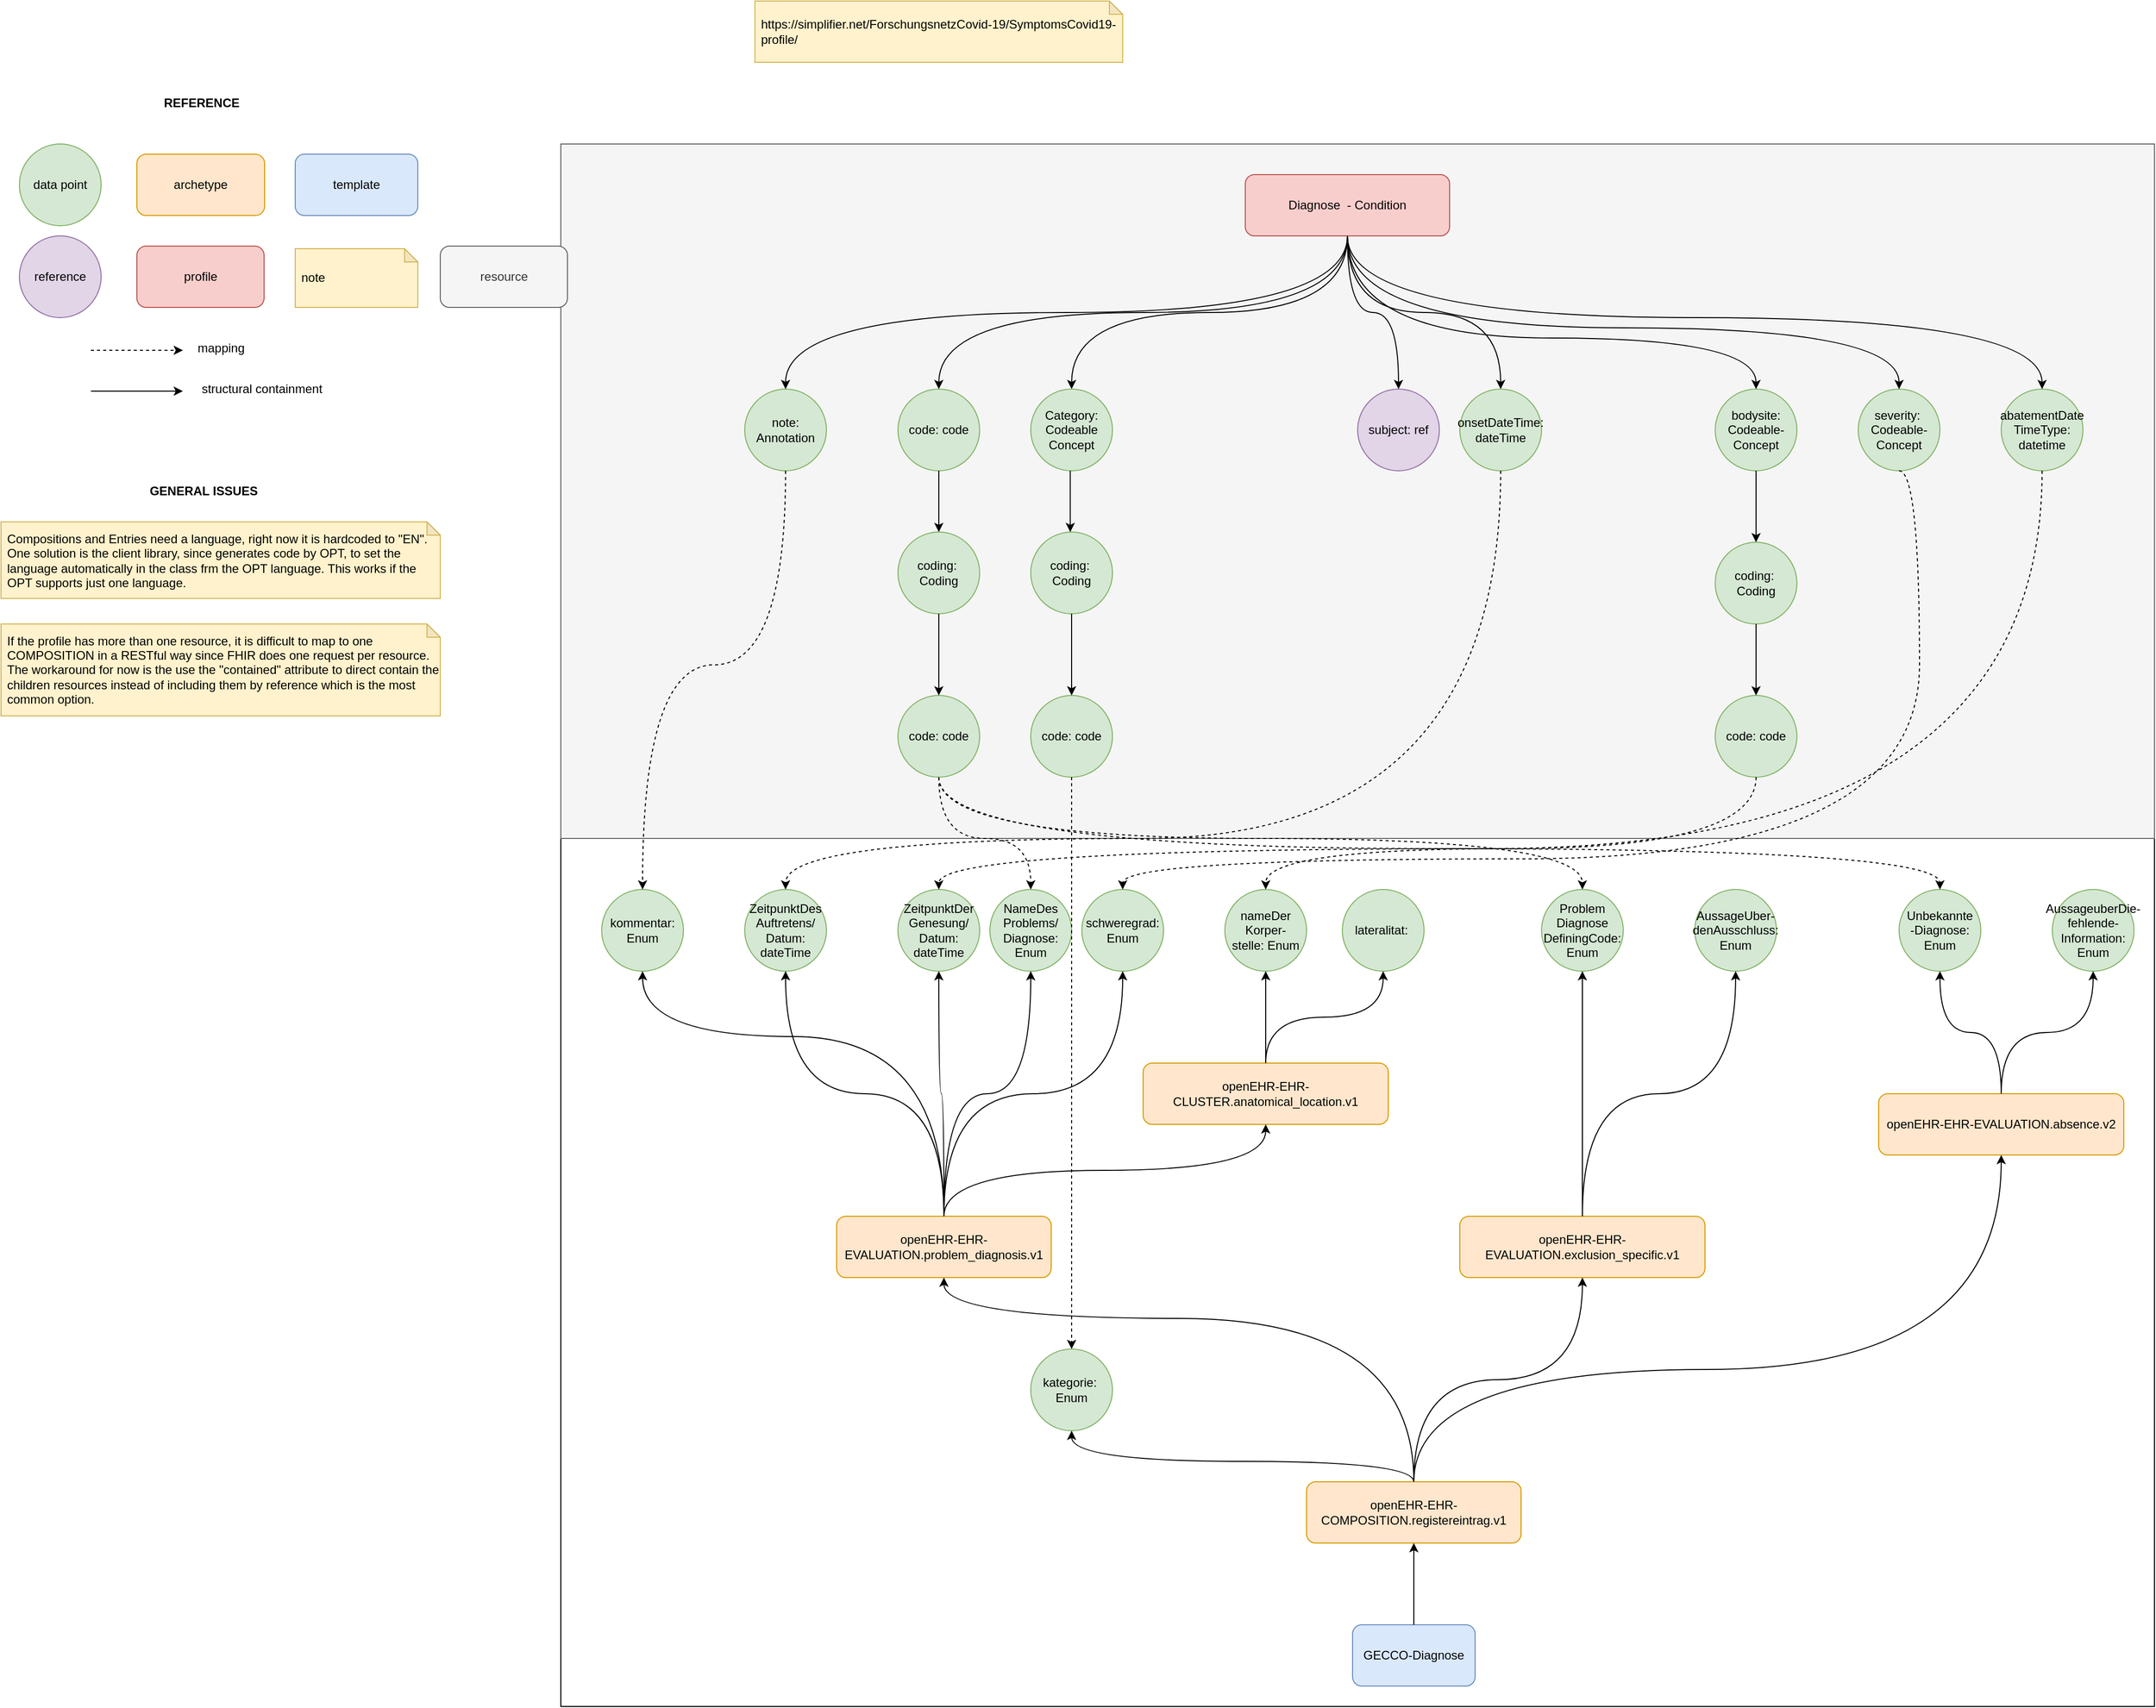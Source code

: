<mxfile version="14.4.7" type="github">
  <diagram id="NhCx6rFbv8tnw04hL108" name="Page-1">
    <mxGraphModel dx="3742" dy="883" grid="1" gridSize="10" guides="1" tooltips="1" connect="1" arrows="1" fold="1" page="1" pageScale="1" pageWidth="827" pageHeight="1169" math="0" shadow="0">
      <root>
        <mxCell id="0" />
        <mxCell id="1" parent="0" />
        <mxCell id="oCCfuD1PaS4JlQ5xVvuQ-110" value="" style="rounded=0;whiteSpace=wrap;html=1;" vertex="1" parent="1">
          <mxGeometry x="-1450" y="850" width="1560" height="850" as="geometry" />
        </mxCell>
        <mxCell id="oCCfuD1PaS4JlQ5xVvuQ-109" value="" style="rounded=0;whiteSpace=wrap;html=1;fillColor=#f5f5f5;strokeColor=#666666;fontColor=#333333;" vertex="1" parent="1">
          <mxGeometry x="-1450" y="170" width="1560" height="680" as="geometry" />
        </mxCell>
        <mxCell id="oCCfuD1PaS4JlQ5xVvuQ-1" style="edgeStyle=orthogonalEdgeStyle;curved=1;orthogonalLoop=1;jettySize=auto;html=1;exitX=0.5;exitY=1;exitDx=0;exitDy=0;strokeColor=#000000;dashed=1;" edge="1" parent="1">
          <mxGeometry relative="1" as="geometry">
            <mxPoint x="-1820" y="372" as="targetPoint" />
            <mxPoint x="-1910" y="372" as="sourcePoint" />
          </mxGeometry>
        </mxCell>
        <mxCell id="oCCfuD1PaS4JlQ5xVvuQ-2" value="mapping" style="text;html=1;align=center;verticalAlign=middle;resizable=0;points=[];autosize=1;" vertex="1" parent="1">
          <mxGeometry x="-1818" y="360" width="70" height="20" as="geometry" />
        </mxCell>
        <mxCell id="oCCfuD1PaS4JlQ5xVvuQ-3" style="edgeStyle=orthogonalEdgeStyle;curved=1;orthogonalLoop=1;jettySize=auto;html=1;exitX=0.5;exitY=1;exitDx=0;exitDy=0;strokeColor=#000000;" edge="1" parent="1">
          <mxGeometry relative="1" as="geometry">
            <mxPoint x="-1820.0" y="412" as="targetPoint" />
            <mxPoint x="-1910.0" y="412" as="sourcePoint" />
          </mxGeometry>
        </mxCell>
        <mxCell id="oCCfuD1PaS4JlQ5xVvuQ-4" value="structural containment" style="text;html=1;align=center;verticalAlign=middle;resizable=0;points=[];autosize=1;" vertex="1" parent="1">
          <mxGeometry x="-1823" y="400" width="160" height="20" as="geometry" />
        </mxCell>
        <mxCell id="oCCfuD1PaS4JlQ5xVvuQ-5" value="&lt;b&gt;GENERAL ISSUES&lt;/b&gt;" style="text;html=1;align=center;verticalAlign=middle;resizable=0;points=[];autosize=1;" vertex="1" parent="1">
          <mxGeometry x="-1870" y="500" width="140" height="20" as="geometry" />
        </mxCell>
        <mxCell id="oCCfuD1PaS4JlQ5xVvuQ-6" value="Compositions and Entries need a language, right now it is hardcoded to &quot;EN&quot;. One solution is the client library, since generates code by OPT, to set the language automatically in the class frm the OPT language. This works if the OPT supports just one language." style="shape=note;whiteSpace=wrap;html=1;backgroundOutline=1;darkOpacity=0.05;fillColor=#fff2cc;strokeColor=#d6b656;size=13;align=left;spacingLeft=4;" vertex="1" parent="1">
          <mxGeometry x="-1998" y="540" width="430" height="75" as="geometry" />
        </mxCell>
        <mxCell id="oCCfuD1PaS4JlQ5xVvuQ-7" value="If the profile has more than one resource, it is difficult to map to one COMPOSITION in a RESTful way since FHIR does one request per resource. The workaround for now is the use the &quot;contained&quot; attribute to direct contain the children resources instead of including them by reference which is the most common option." style="shape=note;whiteSpace=wrap;html=1;backgroundOutline=1;darkOpacity=0.05;fillColor=#fff2cc;strokeColor=#d6b656;size=13;align=left;spacingLeft=4;" vertex="1" parent="1">
          <mxGeometry x="-1998" y="640" width="430" height="90" as="geometry" />
        </mxCell>
        <mxCell id="oCCfuD1PaS4JlQ5xVvuQ-8" value="data point" style="ellipse;whiteSpace=wrap;html=1;aspect=fixed;fillColor=#d5e8d4;strokeColor=#82b366;" vertex="1" parent="1">
          <mxGeometry x="-1980" y="170" width="80" height="80" as="geometry" />
        </mxCell>
        <mxCell id="oCCfuD1PaS4JlQ5xVvuQ-9" value="archetype" style="rounded=1;whiteSpace=wrap;html=1;fillColor=#ffe6cc;strokeColor=#d79b00;" vertex="1" parent="1">
          <mxGeometry x="-1865" y="180" width="125" height="60" as="geometry" />
        </mxCell>
        <mxCell id="oCCfuD1PaS4JlQ5xVvuQ-10" value="template" style="rounded=1;whiteSpace=wrap;html=1;fillColor=#dae8fc;strokeColor=#6c8ebf;" vertex="1" parent="1">
          <mxGeometry x="-1710" y="180" width="120" height="60" as="geometry" />
        </mxCell>
        <mxCell id="oCCfuD1PaS4JlQ5xVvuQ-11" value="profile" style="rounded=1;whiteSpace=wrap;html=1;fillColor=#f8cecc;strokeColor=#b85450;" vertex="1" parent="1">
          <mxGeometry x="-1865" y="270" width="124.5" height="60" as="geometry" />
        </mxCell>
        <mxCell id="oCCfuD1PaS4JlQ5xVvuQ-12" value="note" style="shape=note;whiteSpace=wrap;html=1;backgroundOutline=1;darkOpacity=0.05;fillColor=#fff2cc;strokeColor=#d6b656;size=13;align=left;spacingLeft=4;" vertex="1" parent="1">
          <mxGeometry x="-1710" y="272.5" width="120" height="57.5" as="geometry" />
        </mxCell>
        <mxCell id="oCCfuD1PaS4JlQ5xVvuQ-13" value="REFERENCE" style="text;html=1;align=center;verticalAlign=middle;resizable=0;points=[];autosize=1;fontStyle=1" vertex="1" parent="1">
          <mxGeometry x="-1852.5" y="120" width="100" height="20" as="geometry" />
        </mxCell>
        <mxCell id="oCCfuD1PaS4JlQ5xVvuQ-14" value="reference" style="ellipse;whiteSpace=wrap;html=1;aspect=fixed;fillColor=#e1d5e7;strokeColor=#9673a6;" vertex="1" parent="1">
          <mxGeometry x="-1980" y="260" width="80" height="80" as="geometry" />
        </mxCell>
        <mxCell id="oCCfuD1PaS4JlQ5xVvuQ-15" value="resource" style="rounded=1;whiteSpace=wrap;html=1;fillColor=#f5f5f5;strokeColor=#666666;fontColor=#333333;" vertex="1" parent="1">
          <mxGeometry x="-1568" y="270" width="124.5" height="60" as="geometry" />
        </mxCell>
        <mxCell id="oCCfuD1PaS4JlQ5xVvuQ-17" value="https://simplifier.net/ForschungsnetzCovid-19/SymptomsCovid19-profile/" style="shape=note;whiteSpace=wrap;html=1;backgroundOutline=1;darkOpacity=0.05;fillColor=#fff2cc;strokeColor=#d6b656;size=13;align=left;spacingLeft=4;" vertex="1" parent="1">
          <mxGeometry x="-1260" y="30" width="360" height="60" as="geometry" />
        </mxCell>
        <mxCell id="oCCfuD1PaS4JlQ5xVvuQ-18" value="GECCO-Diagnose" style="rounded=1;whiteSpace=wrap;html=1;fillColor=#dae8fc;strokeColor=#6c8ebf;" vertex="1" parent="1">
          <mxGeometry x="-675" y="1620" width="120" height="60" as="geometry" />
        </mxCell>
        <mxCell id="oCCfuD1PaS4JlQ5xVvuQ-19" value="openEHR-EHR-COMPOSITION.registereintrag.v1" style="rounded=1;whiteSpace=wrap;html=1;fillColor=#ffe6cc;strokeColor=#d79b00;" vertex="1" parent="1">
          <mxGeometry x="-720" y="1480" width="210" height="60" as="geometry" />
        </mxCell>
        <mxCell id="oCCfuD1PaS4JlQ5xVvuQ-20" value="openEHR-EHR-EVALUATION.problem_diagnosis.v1" style="rounded=1;whiteSpace=wrap;html=1;fillColor=#ffe6cc;strokeColor=#d79b00;" vertex="1" parent="1">
          <mxGeometry x="-1180" y="1220" width="210" height="60" as="geometry" />
        </mxCell>
        <mxCell id="oCCfuD1PaS4JlQ5xVvuQ-23" value="&lt;p&gt;openEHR-EHR-EVALUATION.exclusion_specific.v1&lt;br&gt;&lt;/p&gt;" style="rounded=1;whiteSpace=wrap;html=1;fillColor=#ffe6cc;strokeColor=#d79b00;" vertex="1" parent="1">
          <mxGeometry x="-570" y="1220" width="240" height="60" as="geometry" />
        </mxCell>
        <mxCell id="oCCfuD1PaS4JlQ5xVvuQ-25" value="&lt;p&gt;openEHR-EHR-EVALUATION.absence.v2&lt;br&gt;&lt;/p&gt;" style="rounded=1;whiteSpace=wrap;html=1;fillColor=#ffe6cc;strokeColor=#d79b00;" vertex="1" parent="1">
          <mxGeometry x="-160" y="1100" width="240" height="60" as="geometry" />
        </mxCell>
        <mxCell id="oCCfuD1PaS4JlQ5xVvuQ-28" style="edgeStyle=orthogonalEdgeStyle;curved=1;orthogonalLoop=1;jettySize=auto;html=1;exitX=0.5;exitY=1;exitDx=0;exitDy=0;strokeColor=#000000;entryX=0.5;entryY=0;entryDx=0;entryDy=0;" edge="1" parent="1" source="oCCfuD1PaS4JlQ5xVvuQ-32" target="oCCfuD1PaS4JlQ5xVvuQ-40">
          <mxGeometry relative="1" as="geometry">
            <mxPoint x="-830" y="410" as="targetPoint" />
          </mxGeometry>
        </mxCell>
        <mxCell id="oCCfuD1PaS4JlQ5xVvuQ-30" style="edgeStyle=orthogonalEdgeStyle;curved=1;orthogonalLoop=1;jettySize=auto;html=1;exitX=0.5;exitY=1;exitDx=0;exitDy=0;entryX=0.5;entryY=0;entryDx=0;entryDy=0;strokeColor=#000000;" edge="1" parent="1" source="oCCfuD1PaS4JlQ5xVvuQ-32" target="oCCfuD1PaS4JlQ5xVvuQ-35">
          <mxGeometry relative="1" as="geometry" />
        </mxCell>
        <mxCell id="oCCfuD1PaS4JlQ5xVvuQ-31" style="edgeStyle=orthogonalEdgeStyle;curved=1;orthogonalLoop=1;jettySize=auto;html=1;exitX=0.5;exitY=1;exitDx=0;exitDy=0;entryX=0.5;entryY=0;entryDx=0;entryDy=0;strokeColor=#000000;" edge="1" parent="1" source="oCCfuD1PaS4JlQ5xVvuQ-32" target="oCCfuD1PaS4JlQ5xVvuQ-36">
          <mxGeometry relative="1" as="geometry" />
        </mxCell>
        <mxCell id="oCCfuD1PaS4JlQ5xVvuQ-32" value="&lt;div class=&quot;cm-node-details-value cm-node-details-templ-id&quot;&gt;Diagnose &amp;nbsp;- Condition&lt;br&gt;&lt;/div&gt;" style="rounded=1;whiteSpace=wrap;html=1;fillColor=#f8cecc;strokeColor=#b85450;" vertex="1" parent="1">
          <mxGeometry x="-780" y="200" width="200" height="60" as="geometry" />
        </mxCell>
        <mxCell id="oCCfuD1PaS4JlQ5xVvuQ-35" value="subject: ref" style="ellipse;whiteSpace=wrap;html=1;aspect=fixed;fillColor=#e1d5e7;strokeColor=#9673a6;" vertex="1" parent="1">
          <mxGeometry x="-670" y="410" width="80" height="80" as="geometry" />
        </mxCell>
        <mxCell id="oCCfuD1PaS4JlQ5xVvuQ-36" value="onsetDateTime:&lt;br&gt;dateTime" style="ellipse;whiteSpace=wrap;html=1;aspect=fixed;fillColor=#d5e8d4;strokeColor=#82b366;" vertex="1" parent="1">
          <mxGeometry x="-570" y="410" width="80" height="80" as="geometry" />
        </mxCell>
        <mxCell id="oCCfuD1PaS4JlQ5xVvuQ-37" value="code: code" style="ellipse;whiteSpace=wrap;html=1;aspect=fixed;fillColor=#d5e8d4;strokeColor=#82b366;" vertex="1" parent="1">
          <mxGeometry x="-990" y="710" width="80" height="80" as="geometry" />
        </mxCell>
        <mxCell id="oCCfuD1PaS4JlQ5xVvuQ-39" value="coding:&amp;nbsp;&lt;br&gt;Coding" style="ellipse;whiteSpace=wrap;html=1;aspect=fixed;fillColor=#d5e8d4;strokeColor=#82b366;" vertex="1" parent="1">
          <mxGeometry x="-990" y="550" width="80" height="80" as="geometry" />
        </mxCell>
        <mxCell id="oCCfuD1PaS4JlQ5xVvuQ-40" value="Category:&lt;br&gt;Codeable&lt;br&gt;Concept" style="ellipse;whiteSpace=wrap;html=1;aspect=fixed;fillColor=#d5e8d4;strokeColor=#82b366;" vertex="1" parent="1">
          <mxGeometry x="-990" y="410" width="80" height="80" as="geometry" />
        </mxCell>
        <mxCell id="oCCfuD1PaS4JlQ5xVvuQ-41" value="code: code" style="ellipse;whiteSpace=wrap;html=1;aspect=fixed;fillColor=#d5e8d4;strokeColor=#82b366;" vertex="1" parent="1">
          <mxGeometry x="-1120" y="410" width="80" height="80" as="geometry" />
        </mxCell>
        <mxCell id="oCCfuD1PaS4JlQ5xVvuQ-42" value="coding:&amp;nbsp;&lt;br&gt;Coding" style="ellipse;whiteSpace=wrap;html=1;aspect=fixed;fillColor=#d5e8d4;strokeColor=#82b366;" vertex="1" parent="1">
          <mxGeometry x="-1120" y="550" width="80" height="80" as="geometry" />
        </mxCell>
        <mxCell id="oCCfuD1PaS4JlQ5xVvuQ-43" value="bodysite:&lt;br&gt;Codeable-&lt;br&gt;Concept" style="ellipse;whiteSpace=wrap;html=1;aspect=fixed;fillColor=#d5e8d4;strokeColor=#82b366;" vertex="1" parent="1">
          <mxGeometry x="-320" y="410" width="80" height="80" as="geometry" />
        </mxCell>
        <mxCell id="oCCfuD1PaS4JlQ5xVvuQ-44" value="coding:&amp;nbsp;&lt;br&gt;Coding" style="ellipse;whiteSpace=wrap;html=1;aspect=fixed;fillColor=#d5e8d4;strokeColor=#82b366;" vertex="1" parent="1">
          <mxGeometry x="-320" y="560" width="80" height="80" as="geometry" />
        </mxCell>
        <mxCell id="oCCfuD1PaS4JlQ5xVvuQ-45" value="code: code" style="ellipse;whiteSpace=wrap;html=1;aspect=fixed;fillColor=#d5e8d4;strokeColor=#82b366;" vertex="1" parent="1">
          <mxGeometry x="-320" y="710" width="80" height="80" as="geometry" />
        </mxCell>
        <mxCell id="oCCfuD1PaS4JlQ5xVvuQ-46" value="severity:&amp;nbsp;&lt;br&gt;Codeable-&lt;br&gt;Concept" style="ellipse;whiteSpace=wrap;html=1;aspect=fixed;fillColor=#d5e8d4;strokeColor=#82b366;" vertex="1" parent="1">
          <mxGeometry x="-180" y="410" width="80" height="80" as="geometry" />
        </mxCell>
        <mxCell id="oCCfuD1PaS4JlQ5xVvuQ-47" value="abatementDate&lt;br&gt;TimeType:&lt;br&gt;datetime" style="ellipse;whiteSpace=wrap;html=1;aspect=fixed;fillColor=#d5e8d4;strokeColor=#82b366;" vertex="1" parent="1">
          <mxGeometry x="-40" y="410" width="80" height="80" as="geometry" />
        </mxCell>
        <mxCell id="oCCfuD1PaS4JlQ5xVvuQ-48" value="code: code" style="ellipse;whiteSpace=wrap;html=1;aspect=fixed;fillColor=#d5e8d4;strokeColor=#82b366;" vertex="1" parent="1">
          <mxGeometry x="-1120" y="710" width="80" height="80" as="geometry" />
        </mxCell>
        <mxCell id="oCCfuD1PaS4JlQ5xVvuQ-49" style="edgeStyle=orthogonalEdgeStyle;curved=1;orthogonalLoop=1;jettySize=auto;html=1;exitX=0.5;exitY=1;exitDx=0;exitDy=0;strokeColor=#000000;entryX=0.5;entryY=0;entryDx=0;entryDy=0;" edge="1" parent="1" source="oCCfuD1PaS4JlQ5xVvuQ-32" target="oCCfuD1PaS4JlQ5xVvuQ-41">
          <mxGeometry relative="1" as="geometry">
            <mxPoint x="-990" y="370" as="sourcePoint" />
            <mxPoint x="-1260" y="470" as="targetPoint" />
          </mxGeometry>
        </mxCell>
        <mxCell id="oCCfuD1PaS4JlQ5xVvuQ-50" style="edgeStyle=orthogonalEdgeStyle;curved=1;orthogonalLoop=1;jettySize=auto;html=1;exitX=0.5;exitY=1;exitDx=0;exitDy=0;entryX=0.5;entryY=0;entryDx=0;entryDy=0;strokeColor=#000000;" edge="1" parent="1" source="oCCfuD1PaS4JlQ5xVvuQ-32" target="oCCfuD1PaS4JlQ5xVvuQ-46">
          <mxGeometry relative="1" as="geometry">
            <mxPoint x="-320" y="350" as="sourcePoint" />
            <mxPoint x="-70" y="450" as="targetPoint" />
            <Array as="points">
              <mxPoint x="-680" y="350" />
              <mxPoint x="-140" y="350" />
            </Array>
          </mxGeometry>
        </mxCell>
        <mxCell id="oCCfuD1PaS4JlQ5xVvuQ-51" style="edgeStyle=orthogonalEdgeStyle;curved=1;orthogonalLoop=1;jettySize=auto;html=1;exitX=0.5;exitY=1;exitDx=0;exitDy=0;entryX=0.5;entryY=0;entryDx=0;entryDy=0;strokeColor=#000000;" edge="1" parent="1" source="oCCfuD1PaS4JlQ5xVvuQ-32" target="oCCfuD1PaS4JlQ5xVvuQ-43">
          <mxGeometry relative="1" as="geometry">
            <mxPoint x="-310" y="390" as="sourcePoint" />
            <mxPoint x="-60" y="490" as="targetPoint" />
            <Array as="points">
              <mxPoint x="-680" y="360" />
              <mxPoint x="-280" y="360" />
            </Array>
          </mxGeometry>
        </mxCell>
        <mxCell id="oCCfuD1PaS4JlQ5xVvuQ-52" style="edgeStyle=orthogonalEdgeStyle;curved=1;orthogonalLoop=1;jettySize=auto;html=1;exitX=0.5;exitY=1;exitDx=0;exitDy=0;entryX=0.5;entryY=0;entryDx=0;entryDy=0;strokeColor=#000000;" edge="1" parent="1" source="oCCfuD1PaS4JlQ5xVvuQ-32" target="oCCfuD1PaS4JlQ5xVvuQ-47">
          <mxGeometry relative="1" as="geometry">
            <mxPoint x="-60" y="360" as="sourcePoint" />
            <mxPoint x="190" y="460" as="targetPoint" />
            <Array as="points">
              <mxPoint x="-680" y="340" />
              <mxPoint y="340" />
            </Array>
          </mxGeometry>
        </mxCell>
        <mxCell id="oCCfuD1PaS4JlQ5xVvuQ-53" value="" style="endArrow=classic;html=1;exitX=0.5;exitY=1;exitDx=0;exitDy=0;entryX=0.5;entryY=0;entryDx=0;entryDy=0;" edge="1" parent="1" source="oCCfuD1PaS4JlQ5xVvuQ-41" target="oCCfuD1PaS4JlQ5xVvuQ-42">
          <mxGeometry width="50" height="50" relative="1" as="geometry">
            <mxPoint x="-1060" y="529" as="sourcePoint" />
            <mxPoint x="-1000" y="469" as="targetPoint" />
          </mxGeometry>
        </mxCell>
        <mxCell id="oCCfuD1PaS4JlQ5xVvuQ-54" value="" style="endArrow=classic;html=1;exitX=0.5;exitY=1;exitDx=0;exitDy=0;entryX=0.5;entryY=0;entryDx=0;entryDy=0;" edge="1" parent="1" source="oCCfuD1PaS4JlQ5xVvuQ-42" target="oCCfuD1PaS4JlQ5xVvuQ-48">
          <mxGeometry width="50" height="50" relative="1" as="geometry">
            <mxPoint x="-1080.67" y="640" as="sourcePoint" />
            <mxPoint x="-1080.67" y="700" as="targetPoint" />
          </mxGeometry>
        </mxCell>
        <mxCell id="oCCfuD1PaS4JlQ5xVvuQ-55" value="" style="endArrow=classic;html=1;exitX=0.5;exitY=1;exitDx=0;exitDy=0;entryX=0.5;entryY=0;entryDx=0;entryDy=0;" edge="1" parent="1">
          <mxGeometry width="50" height="50" relative="1" as="geometry">
            <mxPoint x="-951.33" y="490" as="sourcePoint" />
            <mxPoint x="-951.33" y="550" as="targetPoint" />
          </mxGeometry>
        </mxCell>
        <mxCell id="oCCfuD1PaS4JlQ5xVvuQ-56" value="" style="endArrow=classic;html=1;exitX=0.5;exitY=1;exitDx=0;exitDy=0;entryX=0.5;entryY=0;entryDx=0;entryDy=0;" edge="1" parent="1" source="oCCfuD1PaS4JlQ5xVvuQ-39" target="oCCfuD1PaS4JlQ5xVvuQ-37">
          <mxGeometry width="50" height="50" relative="1" as="geometry">
            <mxPoint x="-950" y="670" as="sourcePoint" />
            <mxPoint x="-950" y="690" as="targetPoint" />
          </mxGeometry>
        </mxCell>
        <mxCell id="oCCfuD1PaS4JlQ5xVvuQ-58" value="" style="endArrow=classic;html=1;exitX=0.5;exitY=1;exitDx=0;exitDy=0;entryX=0.5;entryY=0;entryDx=0;entryDy=0;" edge="1" parent="1" source="oCCfuD1PaS4JlQ5xVvuQ-43" target="oCCfuD1PaS4JlQ5xVvuQ-44">
          <mxGeometry width="50" height="50" relative="1" as="geometry">
            <mxPoint x="-280" y="520" as="sourcePoint" />
            <mxPoint x="-280" y="550" as="targetPoint" />
          </mxGeometry>
        </mxCell>
        <mxCell id="oCCfuD1PaS4JlQ5xVvuQ-59" value="" style="endArrow=classic;html=1;exitX=0.5;exitY=1;exitDx=0;exitDy=0;entryX=0.5;entryY=0;entryDx=0;entryDy=0;" edge="1" parent="1" source="oCCfuD1PaS4JlQ5xVvuQ-44" target="oCCfuD1PaS4JlQ5xVvuQ-45">
          <mxGeometry width="50" height="50" relative="1" as="geometry">
            <mxPoint x="-280" y="670" as="sourcePoint" />
            <mxPoint x="-280" y="690" as="targetPoint" />
          </mxGeometry>
        </mxCell>
        <mxCell id="oCCfuD1PaS4JlQ5xVvuQ-65" value="ZeitpunktDes&lt;br&gt;Auftretens/&lt;br&gt;Datum: dateTime" style="ellipse;whiteSpace=wrap;html=1;aspect=fixed;fillColor=#d5e8d4;strokeColor=#82b366;" vertex="1" parent="1">
          <mxGeometry x="-1270" y="900" width="80" height="80" as="geometry" />
        </mxCell>
        <mxCell id="oCCfuD1PaS4JlQ5xVvuQ-67" style="edgeStyle=orthogonalEdgeStyle;curved=1;orthogonalLoop=1;jettySize=auto;html=1;exitX=0.5;exitY=1;exitDx=0;exitDy=0;entryX=0.5;entryY=0;entryDx=0;entryDy=0;strokeColor=#000000;dashed=1;" edge="1" parent="1" source="oCCfuD1PaS4JlQ5xVvuQ-36" target="oCCfuD1PaS4JlQ5xVvuQ-65">
          <mxGeometry relative="1" as="geometry">
            <mxPoint x="-580" y="700" as="sourcePoint" />
            <mxPoint x="-430" y="850" as="targetPoint" />
            <Array as="points">
              <mxPoint x="-530" y="850" />
              <mxPoint x="-1230" y="850" />
            </Array>
          </mxGeometry>
        </mxCell>
        <mxCell id="oCCfuD1PaS4JlQ5xVvuQ-68" style="edgeStyle=orthogonalEdgeStyle;curved=1;orthogonalLoop=1;jettySize=auto;html=1;exitX=0.5;exitY=0;exitDx=0;exitDy=0;entryX=0.5;entryY=1;entryDx=0;entryDy=0;strokeColor=#000000;" edge="1" parent="1" source="oCCfuD1PaS4JlQ5xVvuQ-20" target="oCCfuD1PaS4JlQ5xVvuQ-65">
          <mxGeometry relative="1" as="geometry">
            <mxPoint x="-950" y="1030" as="sourcePoint" />
            <mxPoint x="-800" y="1180" as="targetPoint" />
          </mxGeometry>
        </mxCell>
        <mxCell id="oCCfuD1PaS4JlQ5xVvuQ-69" value="ZeitpunktDer&lt;br&gt;Genesung/&lt;br&gt;Datum: dateTime" style="ellipse;whiteSpace=wrap;html=1;aspect=fixed;fillColor=#d5e8d4;strokeColor=#82b366;" vertex="1" parent="1">
          <mxGeometry x="-1120" y="900" width="80" height="80" as="geometry" />
        </mxCell>
        <mxCell id="oCCfuD1PaS4JlQ5xVvuQ-70" style="edgeStyle=orthogonalEdgeStyle;curved=1;orthogonalLoop=1;jettySize=auto;html=1;exitX=0.5;exitY=0;exitDx=0;exitDy=0;entryX=0.5;entryY=1;entryDx=0;entryDy=0;strokeColor=#000000;" edge="1" parent="1" source="oCCfuD1PaS4JlQ5xVvuQ-20" target="oCCfuD1PaS4JlQ5xVvuQ-69">
          <mxGeometry relative="1" as="geometry">
            <mxPoint x="-1050" y="1040" as="sourcePoint" />
            <mxPoint x="-1205" y="911" as="targetPoint" />
            <Array as="points">
              <mxPoint x="-1075" y="1100" />
              <mxPoint x="-1080" y="1100" />
            </Array>
          </mxGeometry>
        </mxCell>
        <mxCell id="oCCfuD1PaS4JlQ5xVvuQ-71" style="edgeStyle=orthogonalEdgeStyle;curved=1;orthogonalLoop=1;jettySize=auto;html=1;exitX=0.5;exitY=1;exitDx=0;exitDy=0;entryX=0.5;entryY=0;entryDx=0;entryDy=0;strokeColor=#000000;dashed=1;" edge="1" parent="1" source="oCCfuD1PaS4JlQ5xVvuQ-47" target="oCCfuD1PaS4JlQ5xVvuQ-69">
          <mxGeometry relative="1" as="geometry">
            <mxPoint x="-150" y="670" as="sourcePoint" />
            <mxPoint x="-850" y="1080" as="targetPoint" />
            <Array as="points">
              <mxPoint y="860" />
              <mxPoint x="-1080" y="860" />
            </Array>
          </mxGeometry>
        </mxCell>
        <mxCell id="oCCfuD1PaS4JlQ5xVvuQ-73" value="schweregrad:&lt;br&gt;Enum" style="ellipse;whiteSpace=wrap;html=1;aspect=fixed;fillColor=#d5e8d4;strokeColor=#82b366;" vertex="1" parent="1">
          <mxGeometry x="-940" y="900" width="80" height="80" as="geometry" />
        </mxCell>
        <mxCell id="oCCfuD1PaS4JlQ5xVvuQ-74" style="edgeStyle=orthogonalEdgeStyle;curved=1;orthogonalLoop=1;jettySize=auto;html=1;exitX=0.5;exitY=0;exitDx=0;exitDy=0;entryX=0.5;entryY=1;entryDx=0;entryDy=0;strokeColor=#000000;" edge="1" parent="1" source="oCCfuD1PaS4JlQ5xVvuQ-20" target="oCCfuD1PaS4JlQ5xVvuQ-73">
          <mxGeometry relative="1" as="geometry">
            <mxPoint x="-950" y="1030" as="sourcePoint" />
            <mxPoint x="-1105" y="901" as="targetPoint" />
          </mxGeometry>
        </mxCell>
        <mxCell id="oCCfuD1PaS4JlQ5xVvuQ-75" style="edgeStyle=orthogonalEdgeStyle;curved=1;orthogonalLoop=1;jettySize=auto;html=1;exitX=0.5;exitY=1;exitDx=0;exitDy=0;entryX=0.5;entryY=0;entryDx=0;entryDy=0;strokeColor=#000000;dashed=1;" edge="1" parent="1" source="oCCfuD1PaS4JlQ5xVvuQ-46" target="oCCfuD1PaS4JlQ5xVvuQ-73">
          <mxGeometry relative="1" as="geometry">
            <mxPoint x="-180" y="890" as="sourcePoint" />
            <mxPoint x="-1270" y="1300" as="targetPoint" />
            <Array as="points">
              <mxPoint x="-120" y="490" />
              <mxPoint x="-120" y="870" />
              <mxPoint x="-900" y="870" />
            </Array>
          </mxGeometry>
        </mxCell>
        <mxCell id="oCCfuD1PaS4JlQ5xVvuQ-76" value="kommentar:&lt;br&gt;Enum" style="ellipse;whiteSpace=wrap;html=1;aspect=fixed;fillColor=#d5e8d4;strokeColor=#82b366;" vertex="1" parent="1">
          <mxGeometry x="-1410" y="900" width="80" height="80" as="geometry" />
        </mxCell>
        <mxCell id="oCCfuD1PaS4JlQ5xVvuQ-77" value="note: Annotation" style="ellipse;whiteSpace=wrap;html=1;aspect=fixed;fillColor=#d5e8d4;strokeColor=#82b366;" vertex="1" parent="1">
          <mxGeometry x="-1270" y="410" width="80" height="80" as="geometry" />
        </mxCell>
        <mxCell id="oCCfuD1PaS4JlQ5xVvuQ-78" style="edgeStyle=orthogonalEdgeStyle;curved=1;orthogonalLoop=1;jettySize=auto;html=1;exitX=0.5;exitY=1;exitDx=0;exitDy=0;entryX=0.5;entryY=0;entryDx=0;entryDy=0;strokeColor=#000000;dashed=1;" edge="1" parent="1" source="oCCfuD1PaS4JlQ5xVvuQ-77" target="oCCfuD1PaS4JlQ5xVvuQ-76">
          <mxGeometry relative="1" as="geometry">
            <mxPoint x="-1370" y="640" as="sourcePoint" />
            <mxPoint x="-2070" y="1050" as="targetPoint" />
            <Array as="points">
              <mxPoint x="-1230" y="680" />
              <mxPoint x="-1370" y="680" />
            </Array>
          </mxGeometry>
        </mxCell>
        <mxCell id="oCCfuD1PaS4JlQ5xVvuQ-79" style="edgeStyle=orthogonalEdgeStyle;curved=1;orthogonalLoop=1;jettySize=auto;html=1;exitX=0.5;exitY=0;exitDx=0;exitDy=0;entryX=0.5;entryY=1;entryDx=0;entryDy=0;strokeColor=#000000;" edge="1" parent="1" source="oCCfuD1PaS4JlQ5xVvuQ-20" target="oCCfuD1PaS4JlQ5xVvuQ-76">
          <mxGeometry relative="1" as="geometry">
            <mxPoint x="-1340" y="1050" as="sourcePoint" />
            <mxPoint x="-1495" y="921" as="targetPoint" />
            <Array as="points">
              <mxPoint x="-1075" y="1044" />
              <mxPoint x="-1370" y="1044" />
            </Array>
          </mxGeometry>
        </mxCell>
        <mxCell id="oCCfuD1PaS4JlQ5xVvuQ-80" style="edgeStyle=orthogonalEdgeStyle;curved=1;orthogonalLoop=1;jettySize=auto;html=1;exitX=0.5;exitY=1;exitDx=0;exitDy=0;strokeColor=#000000;entryX=0.5;entryY=0;entryDx=0;entryDy=0;" edge="1" parent="1" source="oCCfuD1PaS4JlQ5xVvuQ-32" target="oCCfuD1PaS4JlQ5xVvuQ-77">
          <mxGeometry relative="1" as="geometry">
            <mxPoint x="-1160" y="340" as="sourcePoint" />
            <mxPoint x="-1560" y="490" as="targetPoint" />
          </mxGeometry>
        </mxCell>
        <mxCell id="oCCfuD1PaS4JlQ5xVvuQ-81" value="NameDes&lt;br&gt;Problems/&lt;br&gt;Diagnose:&lt;br&gt;Enum" style="ellipse;whiteSpace=wrap;html=1;aspect=fixed;fillColor=#d5e8d4;strokeColor=#82b366;" vertex="1" parent="1">
          <mxGeometry x="-1030" y="900" width="80" height="80" as="geometry" />
        </mxCell>
        <mxCell id="oCCfuD1PaS4JlQ5xVvuQ-82" style="edgeStyle=orthogonalEdgeStyle;curved=1;orthogonalLoop=1;jettySize=auto;html=1;exitX=0.5;exitY=1;exitDx=0;exitDy=0;entryX=0.5;entryY=0;entryDx=0;entryDy=0;strokeColor=#000000;dashed=1;" edge="1" parent="1" source="oCCfuD1PaS4JlQ5xVvuQ-48" target="oCCfuD1PaS4JlQ5xVvuQ-81">
          <mxGeometry relative="1" as="geometry">
            <mxPoint x="-630" y="960" as="sourcePoint" />
            <mxPoint x="-1330" y="1370" as="targetPoint" />
            <Array as="points">
              <mxPoint x="-1080" y="850" />
              <mxPoint x="-990" y="850" />
            </Array>
          </mxGeometry>
        </mxCell>
        <mxCell id="oCCfuD1PaS4JlQ5xVvuQ-83" style="edgeStyle=orthogonalEdgeStyle;curved=1;orthogonalLoop=1;jettySize=auto;html=1;exitX=0.5;exitY=0;exitDx=0;exitDy=0;entryX=0.5;entryY=1;entryDx=0;entryDy=0;strokeColor=#000000;" edge="1" parent="1" source="oCCfuD1PaS4JlQ5xVvuQ-20" target="oCCfuD1PaS4JlQ5xVvuQ-81">
          <mxGeometry relative="1" as="geometry">
            <mxPoint x="-1020" y="1030" as="sourcePoint" />
            <mxPoint x="-845" y="901" as="targetPoint" />
          </mxGeometry>
        </mxCell>
        <mxCell id="oCCfuD1PaS4JlQ5xVvuQ-84" value="&lt;p&gt;openEHR-EHR-CLUSTER.anatomical_location.v1&lt;br&gt;&lt;/p&gt;" style="rounded=1;whiteSpace=wrap;html=1;fillColor=#ffe6cc;strokeColor=#d79b00;" vertex="1" parent="1">
          <mxGeometry x="-880" y="1070" width="240" height="60" as="geometry" />
        </mxCell>
        <mxCell id="oCCfuD1PaS4JlQ5xVvuQ-85" style="edgeStyle=orthogonalEdgeStyle;curved=1;orthogonalLoop=1;jettySize=auto;html=1;exitX=0.5;exitY=0;exitDx=0;exitDy=0;entryX=0.5;entryY=1;entryDx=0;entryDy=0;strokeColor=#000000;" edge="1" parent="1" source="oCCfuD1PaS4JlQ5xVvuQ-20" target="oCCfuD1PaS4JlQ5xVvuQ-84">
          <mxGeometry relative="1" as="geometry">
            <mxPoint x="-820" y="1200" as="sourcePoint" />
            <mxPoint x="-645" y="960" as="targetPoint" />
          </mxGeometry>
        </mxCell>
        <mxCell id="oCCfuD1PaS4JlQ5xVvuQ-86" value="nameDer&lt;br&gt;Korper-&lt;br&gt;stelle: Enum" style="ellipse;whiteSpace=wrap;html=1;aspect=fixed;fillColor=#d5e8d4;strokeColor=#82b366;" vertex="1" parent="1">
          <mxGeometry x="-800" y="900" width="80" height="80" as="geometry" />
        </mxCell>
        <mxCell id="oCCfuD1PaS4JlQ5xVvuQ-87" value="lateralitat:&amp;nbsp;" style="ellipse;whiteSpace=wrap;html=1;aspect=fixed;fillColor=#d5e8d4;strokeColor=#82b366;" vertex="1" parent="1">
          <mxGeometry x="-685" y="900" width="80" height="80" as="geometry" />
        </mxCell>
        <mxCell id="oCCfuD1PaS4JlQ5xVvuQ-88" style="edgeStyle=orthogonalEdgeStyle;curved=1;orthogonalLoop=1;jettySize=auto;html=1;exitX=0.5;exitY=1;exitDx=0;exitDy=0;entryX=0.5;entryY=0;entryDx=0;entryDy=0;strokeColor=#000000;dashed=1;" edge="1" parent="1" source="oCCfuD1PaS4JlQ5xVvuQ-45" target="oCCfuD1PaS4JlQ5xVvuQ-86">
          <mxGeometry relative="1" as="geometry">
            <mxPoint x="-340" y="920" as="sourcePoint" />
            <mxPoint x="-1100" y="1330" as="targetPoint" />
            <Array as="points">
              <mxPoint x="-280" y="860" />
              <mxPoint x="-760" y="860" />
            </Array>
          </mxGeometry>
        </mxCell>
        <mxCell id="oCCfuD1PaS4JlQ5xVvuQ-89" style="edgeStyle=orthogonalEdgeStyle;curved=1;orthogonalLoop=1;jettySize=auto;html=1;exitX=0.5;exitY=0;exitDx=0;exitDy=0;entryX=0.5;entryY=1;entryDx=0;entryDy=0;strokeColor=#000000;" edge="1" parent="1" source="oCCfuD1PaS4JlQ5xVvuQ-84" target="oCCfuD1PaS4JlQ5xVvuQ-86">
          <mxGeometry relative="1" as="geometry">
            <mxPoint x="-690" y="1020" as="sourcePoint" />
            <mxPoint x="-375" y="930" as="targetPoint" />
          </mxGeometry>
        </mxCell>
        <mxCell id="oCCfuD1PaS4JlQ5xVvuQ-90" style="edgeStyle=orthogonalEdgeStyle;curved=1;orthogonalLoop=1;jettySize=auto;html=1;exitX=0.5;exitY=0;exitDx=0;exitDy=0;entryX=0.5;entryY=1;entryDx=0;entryDy=0;strokeColor=#000000;" edge="1" parent="1" source="oCCfuD1PaS4JlQ5xVvuQ-84" target="oCCfuD1PaS4JlQ5xVvuQ-87">
          <mxGeometry relative="1" as="geometry">
            <mxPoint x="-690" y="1030" as="sourcePoint" />
            <mxPoint x="-375" y="940" as="targetPoint" />
          </mxGeometry>
        </mxCell>
        <mxCell id="oCCfuD1PaS4JlQ5xVvuQ-92" value="AussageUber-denAusschluss:&lt;br&gt;Enum" style="ellipse;whiteSpace=wrap;html=1;aspect=fixed;fillColor=#d5e8d4;strokeColor=#82b366;" vertex="1" parent="1">
          <mxGeometry x="-340" y="900" width="80" height="80" as="geometry" />
        </mxCell>
        <mxCell id="oCCfuD1PaS4JlQ5xVvuQ-93" style="edgeStyle=orthogonalEdgeStyle;curved=1;orthogonalLoop=1;jettySize=auto;html=1;exitX=0.5;exitY=0;exitDx=0;exitDy=0;entryX=0.5;entryY=1;entryDx=0;entryDy=0;strokeColor=#000000;" edge="1" parent="1" source="oCCfuD1PaS4JlQ5xVvuQ-23" target="oCCfuD1PaS4JlQ5xVvuQ-92">
          <mxGeometry relative="1" as="geometry">
            <mxPoint x="-340" y="1120" as="sourcePoint" />
            <mxPoint x="-225" y="1030" as="targetPoint" />
          </mxGeometry>
        </mxCell>
        <mxCell id="oCCfuD1PaS4JlQ5xVvuQ-94" value="Problem&lt;br&gt;Diagnose&lt;br&gt;DefiningCode:&lt;br&gt;Enum" style="ellipse;whiteSpace=wrap;html=1;aspect=fixed;fillColor=#d5e8d4;strokeColor=#82b366;" vertex="1" parent="1">
          <mxGeometry x="-490" y="900" width="80" height="80" as="geometry" />
        </mxCell>
        <mxCell id="oCCfuD1PaS4JlQ5xVvuQ-95" style="edgeStyle=orthogonalEdgeStyle;curved=1;orthogonalLoop=1;jettySize=auto;html=1;entryX=0.5;entryY=1;entryDx=0;entryDy=0;strokeColor=#000000;exitX=0.5;exitY=0;exitDx=0;exitDy=0;" edge="1" parent="1" source="oCCfuD1PaS4JlQ5xVvuQ-23" target="oCCfuD1PaS4JlQ5xVvuQ-94">
          <mxGeometry relative="1" as="geometry">
            <mxPoint x="-470" y="1150" as="sourcePoint" />
            <mxPoint x="-290" y="990" as="targetPoint" />
          </mxGeometry>
        </mxCell>
        <mxCell id="oCCfuD1PaS4JlQ5xVvuQ-96" style="edgeStyle=orthogonalEdgeStyle;curved=1;orthogonalLoop=1;jettySize=auto;html=1;exitX=0.5;exitY=1;exitDx=0;exitDy=0;entryX=0.5;entryY=0;entryDx=0;entryDy=0;strokeColor=#000000;dashed=1;" edge="1" parent="1" source="oCCfuD1PaS4JlQ5xVvuQ-48" target="oCCfuD1PaS4JlQ5xVvuQ-94">
          <mxGeometry relative="1" as="geometry">
            <mxPoint x="-480" y="790" as="sourcePoint" />
            <mxPoint x="-390" y="900" as="targetPoint" />
            <Array as="points">
              <mxPoint x="-1080" y="850" />
              <mxPoint x="-450" y="850" />
            </Array>
          </mxGeometry>
        </mxCell>
        <mxCell id="oCCfuD1PaS4JlQ5xVvuQ-97" value="Unbekannte&lt;span style=&quot;color: rgba(0 , 0 , 0 , 0) ; font-family: monospace ; font-size: 0px&quot;&gt;%3CmxGraphModel%3E%3Croot%3E%3CmxCell%20id%3D%220%22%2F%3E%3CmxCell%20id%3D%221%22%20parent%3D%220%22%2F%3E%3CmxCell%20id%3D%222%22%20value%3D%22AussageuberDie-fehlende-Information%3A%26lt%3Bbr%26gt%3BEnum%22%20style%3D%22ellipse%3BwhiteSpace%3Dwrap%3Bhtml%3D1%3Baspect%3Dfixed%3BfillColor%3D%23d5e8d4%3BstrokeColor%3D%2382b366%3B%22%20vertex%3D%221%22%20parent%3D%221%22%3E%3CmxGeometry%20x%3D%22-1340%22%20y%3D%221720%22%20width%3D%2280%22%20height%3D%2280%22%20as%3D%22geometry%22%2F%3E%3C%2FmxCell%3E%3C%2Froot%3E%3C%2FmxGraphModel%3E&lt;/span&gt;&lt;br&gt;-Diagnose:&lt;br&gt;Enum" style="ellipse;whiteSpace=wrap;html=1;aspect=fixed;fillColor=#d5e8d4;strokeColor=#82b366;" vertex="1" parent="1">
          <mxGeometry x="-140" y="900" width="80" height="80" as="geometry" />
        </mxCell>
        <mxCell id="oCCfuD1PaS4JlQ5xVvuQ-98" value="AussageuberDie-fehlende-Information:&lt;br&gt;Enum" style="ellipse;whiteSpace=wrap;html=1;aspect=fixed;fillColor=#d5e8d4;strokeColor=#82b366;" vertex="1" parent="1">
          <mxGeometry x="10" y="900" width="80" height="80" as="geometry" />
        </mxCell>
        <mxCell id="oCCfuD1PaS4JlQ5xVvuQ-99" style="edgeStyle=orthogonalEdgeStyle;curved=1;orthogonalLoop=1;jettySize=auto;html=1;exitX=0.5;exitY=0;exitDx=0;exitDy=0;entryX=0.5;entryY=1;entryDx=0;entryDy=0;strokeColor=#000000;" edge="1" parent="1" source="oCCfuD1PaS4JlQ5xVvuQ-25" target="oCCfuD1PaS4JlQ5xVvuQ-98">
          <mxGeometry relative="1" as="geometry">
            <mxPoint x="-30" y="1040" as="sourcePoint" />
            <mxPoint x="120" y="800" as="targetPoint" />
          </mxGeometry>
        </mxCell>
        <mxCell id="oCCfuD1PaS4JlQ5xVvuQ-100" style="edgeStyle=orthogonalEdgeStyle;curved=1;orthogonalLoop=1;jettySize=auto;html=1;entryX=0.5;entryY=1;entryDx=0;entryDy=0;strokeColor=#000000;exitX=0.5;exitY=0;exitDx=0;exitDy=0;" edge="1" parent="1" source="oCCfuD1PaS4JlQ5xVvuQ-25" target="oCCfuD1PaS4JlQ5xVvuQ-97">
          <mxGeometry relative="1" as="geometry">
            <mxPoint x="-140" y="1040" as="sourcePoint" />
            <mxPoint x="-140" y="800" as="targetPoint" />
          </mxGeometry>
        </mxCell>
        <mxCell id="oCCfuD1PaS4JlQ5xVvuQ-101" style="edgeStyle=orthogonalEdgeStyle;curved=1;orthogonalLoop=1;jettySize=auto;html=1;exitX=0.5;exitY=1;exitDx=0;exitDy=0;entryX=0.5;entryY=0;entryDx=0;entryDy=0;strokeColor=#000000;dashed=1;" edge="1" parent="1" source="oCCfuD1PaS4JlQ5xVvuQ-48" target="oCCfuD1PaS4JlQ5xVvuQ-97">
          <mxGeometry relative="1" as="geometry">
            <mxPoint x="-110" y="820" as="sourcePoint" />
            <mxPoint x="520" y="930" as="targetPoint" />
            <Array as="points">
              <mxPoint x="-1080" y="860" />
              <mxPoint x="-100" y="860" />
            </Array>
          </mxGeometry>
        </mxCell>
        <mxCell id="oCCfuD1PaS4JlQ5xVvuQ-102" style="edgeStyle=orthogonalEdgeStyle;curved=1;orthogonalLoop=1;jettySize=auto;html=1;entryX=0.5;entryY=1;entryDx=0;entryDy=0;strokeColor=#000000;exitX=0.5;exitY=0;exitDx=0;exitDy=0;" edge="1" parent="1" source="oCCfuD1PaS4JlQ5xVvuQ-18" target="oCCfuD1PaS4JlQ5xVvuQ-19">
          <mxGeometry relative="1" as="geometry">
            <mxPoint x="-430" y="1530" as="sourcePoint" />
            <mxPoint x="-430" y="1290" as="targetPoint" />
          </mxGeometry>
        </mxCell>
        <mxCell id="oCCfuD1PaS4JlQ5xVvuQ-103" style="edgeStyle=orthogonalEdgeStyle;curved=1;orthogonalLoop=1;jettySize=auto;html=1;entryX=0.5;entryY=1;entryDx=0;entryDy=0;strokeColor=#000000;exitX=0.5;exitY=0;exitDx=0;exitDy=0;" edge="1" parent="1" source="oCCfuD1PaS4JlQ5xVvuQ-19" target="oCCfuD1PaS4JlQ5xVvuQ-23">
          <mxGeometry relative="1" as="geometry">
            <mxPoint x="-620" y="1360" as="sourcePoint" />
            <mxPoint x="-620" y="1120" as="targetPoint" />
          </mxGeometry>
        </mxCell>
        <mxCell id="oCCfuD1PaS4JlQ5xVvuQ-104" style="edgeStyle=orthogonalEdgeStyle;curved=1;orthogonalLoop=1;jettySize=auto;html=1;entryX=0.5;entryY=1;entryDx=0;entryDy=0;strokeColor=#000000;exitX=0.5;exitY=0;exitDx=0;exitDy=0;" edge="1" parent="1" source="oCCfuD1PaS4JlQ5xVvuQ-19" target="oCCfuD1PaS4JlQ5xVvuQ-20">
          <mxGeometry relative="1" as="geometry">
            <mxPoint x="-930" y="1310" as="sourcePoint" />
            <mxPoint x="-930" y="1070" as="targetPoint" />
            <Array as="points">
              <mxPoint x="-615" y="1320" />
              <mxPoint x="-1075" y="1320" />
            </Array>
          </mxGeometry>
        </mxCell>
        <mxCell id="oCCfuD1PaS4JlQ5xVvuQ-105" style="edgeStyle=orthogonalEdgeStyle;curved=1;orthogonalLoop=1;jettySize=auto;html=1;entryX=0.5;entryY=1;entryDx=0;entryDy=0;strokeColor=#000000;exitX=0.5;exitY=0;exitDx=0;exitDy=0;" edge="1" parent="1" source="oCCfuD1PaS4JlQ5xVvuQ-19" target="oCCfuD1PaS4JlQ5xVvuQ-25">
          <mxGeometry relative="1" as="geometry">
            <mxPoint x="-320" y="1370" as="sourcePoint" />
            <mxPoint x="-320" y="1130" as="targetPoint" />
            <Array as="points">
              <mxPoint x="-615" y="1370" />
              <mxPoint x="-40" y="1370" />
            </Array>
          </mxGeometry>
        </mxCell>
        <mxCell id="oCCfuD1PaS4JlQ5xVvuQ-106" value="kategorie:&amp;nbsp;&lt;br&gt;Enum" style="ellipse;whiteSpace=wrap;html=1;aspect=fixed;fillColor=#d5e8d4;strokeColor=#82b366;" vertex="1" parent="1">
          <mxGeometry x="-990" y="1350" width="80" height="80" as="geometry" />
        </mxCell>
        <mxCell id="oCCfuD1PaS4JlQ5xVvuQ-107" style="edgeStyle=orthogonalEdgeStyle;curved=1;orthogonalLoop=1;jettySize=auto;html=1;entryX=0.5;entryY=1;entryDx=0;entryDy=0;strokeColor=#000000;exitX=0.5;exitY=0;exitDx=0;exitDy=0;" edge="1" parent="1" source="oCCfuD1PaS4JlQ5xVvuQ-19" target="oCCfuD1PaS4JlQ5xVvuQ-106">
          <mxGeometry relative="1" as="geometry">
            <mxPoint x="-780" y="1440" as="sourcePoint" />
            <mxPoint x="-1240" y="1240" as="targetPoint" />
            <Array as="points">
              <mxPoint x="-615" y="1460" />
              <mxPoint x="-950" y="1460" />
            </Array>
          </mxGeometry>
        </mxCell>
        <mxCell id="oCCfuD1PaS4JlQ5xVvuQ-108" style="edgeStyle=orthogonalEdgeStyle;curved=1;orthogonalLoop=1;jettySize=auto;html=1;exitX=0.5;exitY=1;exitDx=0;exitDy=0;entryX=0.5;entryY=0;entryDx=0;entryDy=0;strokeColor=#000000;dashed=1;" edge="1" parent="1" source="oCCfuD1PaS4JlQ5xVvuQ-37" target="oCCfuD1PaS4JlQ5xVvuQ-106">
          <mxGeometry relative="1" as="geometry">
            <mxPoint x="-830" y="690" as="sourcePoint" />
            <mxPoint x="-970" y="1100" as="targetPoint" />
            <Array as="points">
              <mxPoint x="-950" y="1000" />
              <mxPoint x="-950" y="1000" />
            </Array>
          </mxGeometry>
        </mxCell>
      </root>
    </mxGraphModel>
  </diagram>
</mxfile>
